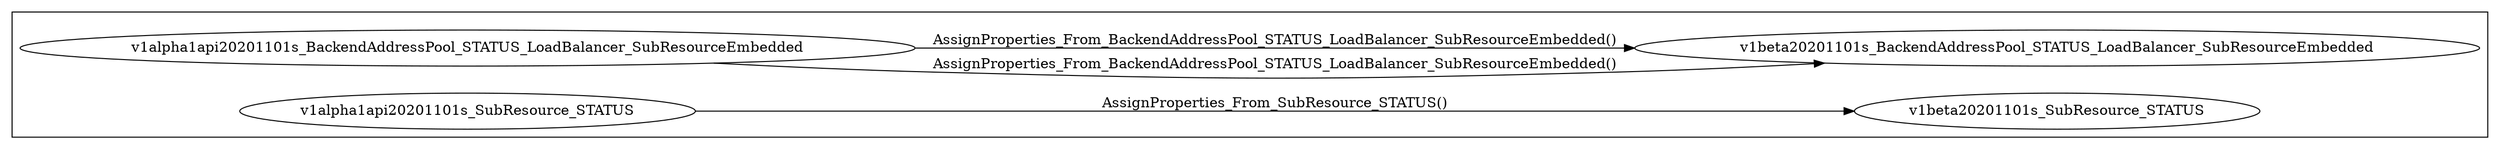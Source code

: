 digraph G {

    rankdir=LR;
    compound=true;

    subgraph cluster_main {
        v1alpha1api20201101s_BackendAddressPool_STATUS_LoadBalancer_SubResourceEmbedded -> v1beta20201101s_BackendAddressPool_STATUS_LoadBalancer_SubResourceEmbedded [label="AssignProperties_From_BackendAddressPool_STATUS_LoadBalancer_SubResourceEmbedded()"]
        v1alpha1api20201101s_SubResource_STATUS -> v1beta20201101s_SubResource_STATUS [ label="AssignProperties_From_SubResource_STATUS()"]
    }

    subgraph cluster_feature_pls {
        v1alpha1api20201101s_BackendAddressPool_STATUS_LoadBalancer_SubResourceEmbedded -> v1beta20201101s_BackendAddressPool_STATUS_LoadBalancer_SubResourceEmbedded [label="AssignProperties_From_BackendAddressPool_STATUS_LoadBalancer_SubResourceEmbedded()"]

    }

}